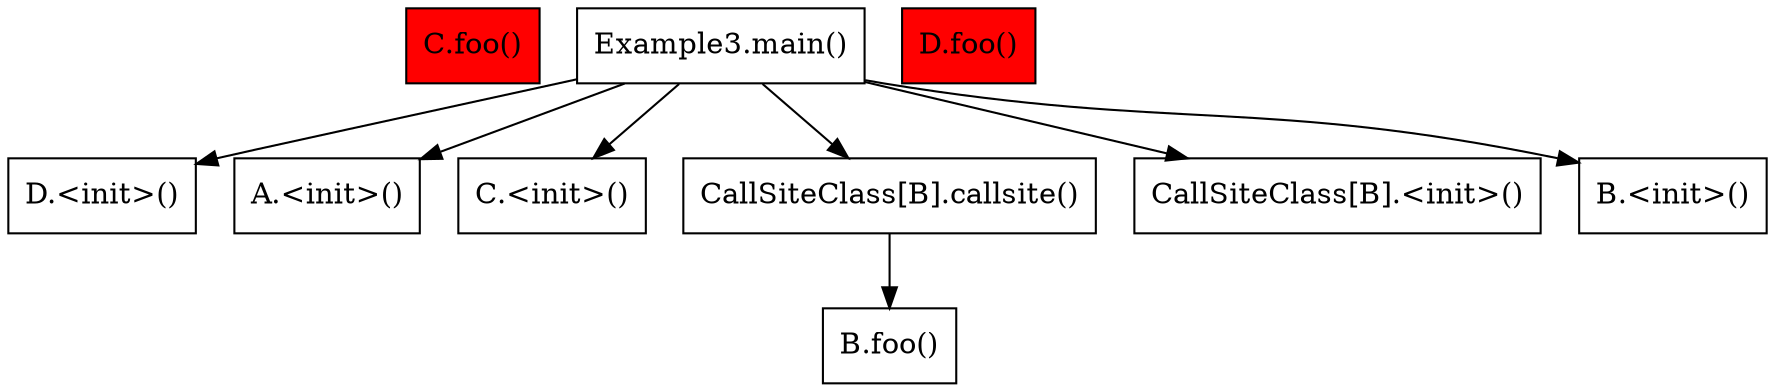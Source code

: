 digraph CallGraph {
  node [shape=box];
  "C.foo()" [style=filled, fillcolor=red];
  "D.<init>()" [style=filled, fillcolor=white];
  "D.foo()" [style=filled, fillcolor=red];
  "Example3.main()" [style=filled, fillcolor=white];
  "A.<init>()" [style=filled, fillcolor=white];
  "B.foo()" [style=filled, fillcolor=white];
  "C.<init>()" [style=filled, fillcolor=white];
  "CallSiteClass[B].callsite()" [style=filled, fillcolor=white];
  "CallSiteClass[B].<init>()" [style=filled, fillcolor=white];
  "B.<init>()" [style=filled, fillcolor=white];
  "Example3.main()" -> "C.<init>()";
  "Example3.main()" -> "CallSiteClass[B].<init>()";
  "Example3.main()" -> "A.<init>()";
  "CallSiteClass[B].callsite()" -> "B.foo()";
  "Example3.main()" -> "D.<init>()";
  "Example3.main()" -> "B.<init>()";
  "Example3.main()" -> "CallSiteClass[B].callsite()";
}

